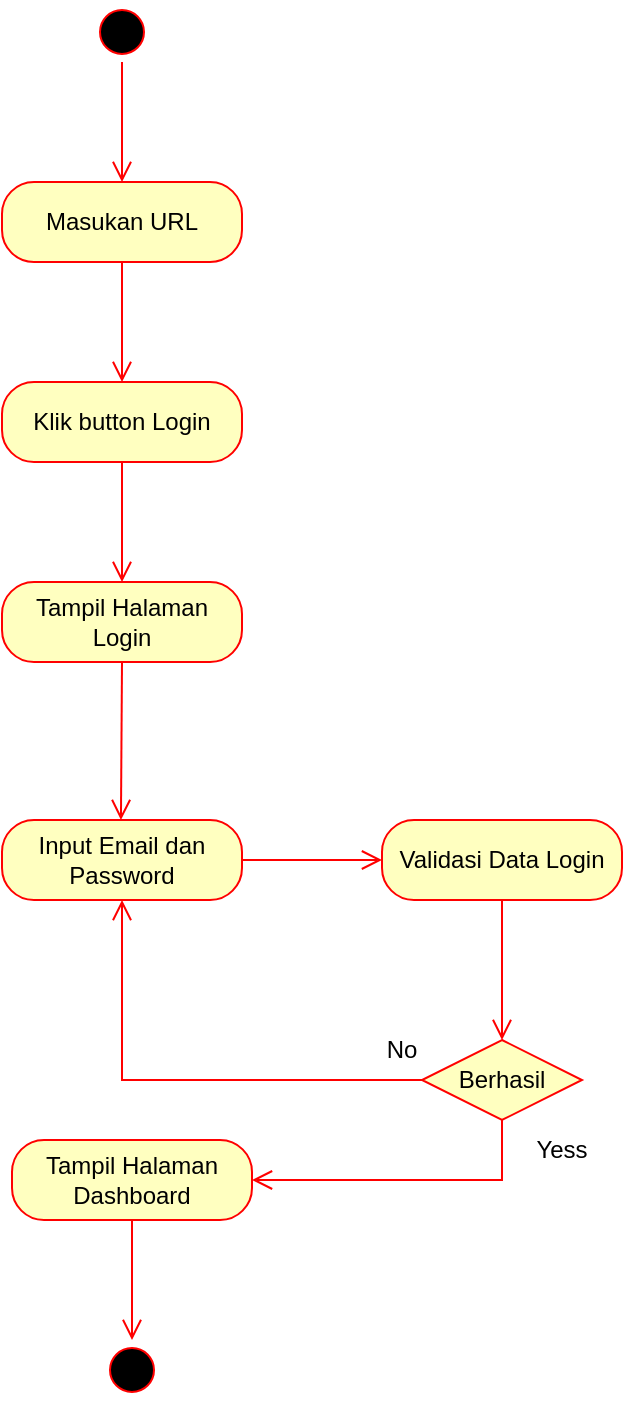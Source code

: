 <mxfile version="21.1.4" type="device">
  <diagram name="Halaman-1" id="2OSMxlwVVKr0ypu20bMP">
    <mxGraphModel dx="1358" dy="569" grid="1" gridSize="10" guides="1" tooltips="1" connect="1" arrows="1" fold="1" page="1" pageScale="1" pageWidth="827" pageHeight="1169" math="0" shadow="0">
      <root>
        <mxCell id="0" />
        <mxCell id="1" parent="0" />
        <mxCell id="wv0MpgCeXXsuMhvxBi-6-22" value="Masukan URL" style="rounded=1;whiteSpace=wrap;html=1;arcSize=40;fontColor=#000000;fillColor=#ffffc0;strokeColor=#ff0000;" vertex="1" parent="1">
          <mxGeometry x="490" y="120" width="120" height="40" as="geometry" />
        </mxCell>
        <mxCell id="wv0MpgCeXXsuMhvxBi-6-23" value="" style="edgeStyle=orthogonalEdgeStyle;html=1;verticalAlign=bottom;endArrow=open;endSize=8;strokeColor=#ff0000;rounded=0;" edge="1" source="wv0MpgCeXXsuMhvxBi-6-22" parent="1">
          <mxGeometry relative="1" as="geometry">
            <mxPoint x="550" y="220" as="targetPoint" />
          </mxGeometry>
        </mxCell>
        <mxCell id="wv0MpgCeXXsuMhvxBi-6-24" value="Klik button Login" style="rounded=1;whiteSpace=wrap;html=1;arcSize=40;fontColor=#000000;fillColor=#ffffc0;strokeColor=#ff0000;" vertex="1" parent="1">
          <mxGeometry x="490" y="220" width="120" height="40" as="geometry" />
        </mxCell>
        <mxCell id="wv0MpgCeXXsuMhvxBi-6-25" value="" style="edgeStyle=orthogonalEdgeStyle;html=1;verticalAlign=bottom;endArrow=open;endSize=8;strokeColor=#ff0000;rounded=0;" edge="1" source="wv0MpgCeXXsuMhvxBi-6-24" parent="1">
          <mxGeometry relative="1" as="geometry">
            <mxPoint x="550" y="320" as="targetPoint" />
          </mxGeometry>
        </mxCell>
        <mxCell id="wv0MpgCeXXsuMhvxBi-6-26" value="Input Email dan Password" style="rounded=1;whiteSpace=wrap;html=1;arcSize=40;fontColor=#000000;fillColor=#ffffc0;strokeColor=#ff0000;" vertex="1" parent="1">
          <mxGeometry x="490" y="439" width="120" height="40" as="geometry" />
        </mxCell>
        <mxCell id="wv0MpgCeXXsuMhvxBi-6-28" value="Validasi Data Login" style="rounded=1;whiteSpace=wrap;html=1;arcSize=40;fontColor=#000000;fillColor=#ffffc0;strokeColor=#ff0000;" vertex="1" parent="1">
          <mxGeometry x="680" y="439" width="120" height="40" as="geometry" />
        </mxCell>
        <mxCell id="wv0MpgCeXXsuMhvxBi-6-31" value="Berhasil" style="rhombus;whiteSpace=wrap;html=1;fontColor=#000000;fillColor=#ffffc0;strokeColor=#ff0000;" vertex="1" parent="1">
          <mxGeometry x="700" y="549" width="80" height="40" as="geometry" />
        </mxCell>
        <mxCell id="wv0MpgCeXXsuMhvxBi-6-36" value="" style="ellipse;html=1;shape=startState;fillColor=#000000;strokeColor=#ff0000;" vertex="1" parent="1">
          <mxGeometry x="535" y="30" width="30" height="30" as="geometry" />
        </mxCell>
        <mxCell id="wv0MpgCeXXsuMhvxBi-6-37" value="" style="edgeStyle=orthogonalEdgeStyle;html=1;verticalAlign=bottom;endArrow=open;endSize=8;strokeColor=#ff0000;rounded=0;" edge="1" source="wv0MpgCeXXsuMhvxBi-6-36" parent="1">
          <mxGeometry relative="1" as="geometry">
            <mxPoint x="550" y="120" as="targetPoint" />
          </mxGeometry>
        </mxCell>
        <mxCell id="wv0MpgCeXXsuMhvxBi-6-40" value="" style="ellipse;html=1;shape=startState;fillColor=#000000;strokeColor=#ff0000;" vertex="1" parent="1">
          <mxGeometry x="540" y="699" width="30" height="30" as="geometry" />
        </mxCell>
        <mxCell id="wv0MpgCeXXsuMhvxBi-6-43" value="Tampil Halaman Dashboard" style="rounded=1;whiteSpace=wrap;html=1;arcSize=40;fontColor=#000000;fillColor=#ffffc0;strokeColor=#ff0000;" vertex="1" parent="1">
          <mxGeometry x="495" y="599" width="120" height="40" as="geometry" />
        </mxCell>
        <mxCell id="wv0MpgCeXXsuMhvxBi-6-44" value="" style="edgeStyle=orthogonalEdgeStyle;html=1;verticalAlign=bottom;endArrow=open;endSize=8;strokeColor=#ff0000;rounded=0;" edge="1" source="wv0MpgCeXXsuMhvxBi-6-43" parent="1">
          <mxGeometry relative="1" as="geometry">
            <mxPoint x="555" y="699" as="targetPoint" />
          </mxGeometry>
        </mxCell>
        <mxCell id="wv0MpgCeXXsuMhvxBi-6-45" value="" style="edgeStyle=orthogonalEdgeStyle;html=1;verticalAlign=bottom;endArrow=open;endSize=8;strokeColor=#ff0000;rounded=0;exitX=1;exitY=0.5;exitDx=0;exitDy=0;entryX=0;entryY=0.5;entryDx=0;entryDy=0;" edge="1" parent="1" source="wv0MpgCeXXsuMhvxBi-6-26" target="wv0MpgCeXXsuMhvxBi-6-28">
          <mxGeometry relative="1" as="geometry">
            <mxPoint x="560" y="449" as="targetPoint" />
            <mxPoint x="560" y="389" as="sourcePoint" />
          </mxGeometry>
        </mxCell>
        <mxCell id="wv0MpgCeXXsuMhvxBi-6-47" value="" style="edgeStyle=orthogonalEdgeStyle;html=1;verticalAlign=bottom;endArrow=open;endSize=8;strokeColor=#ff0000;rounded=0;exitX=0.5;exitY=1;exitDx=0;exitDy=0;entryX=0.5;entryY=0;entryDx=0;entryDy=0;" edge="1" parent="1" source="wv0MpgCeXXsuMhvxBi-6-28" target="wv0MpgCeXXsuMhvxBi-6-31">
          <mxGeometry relative="1" as="geometry">
            <mxPoint x="690" y="469" as="targetPoint" />
            <mxPoint x="620" y="469" as="sourcePoint" />
          </mxGeometry>
        </mxCell>
        <mxCell id="wv0MpgCeXXsuMhvxBi-6-49" value="" style="edgeStyle=orthogonalEdgeStyle;html=1;verticalAlign=bottom;endArrow=open;endSize=8;strokeColor=#ff0000;rounded=0;exitX=0.5;exitY=1;exitDx=0;exitDy=0;entryX=1;entryY=0.5;entryDx=0;entryDy=0;" edge="1" parent="1" source="wv0MpgCeXXsuMhvxBi-6-31" target="wv0MpgCeXXsuMhvxBi-6-43">
          <mxGeometry relative="1" as="geometry">
            <mxPoint x="760" y="618.47" as="targetPoint" />
            <mxPoint x="690" y="618.47" as="sourcePoint" />
          </mxGeometry>
        </mxCell>
        <mxCell id="wv0MpgCeXXsuMhvxBi-6-50" value="" style="edgeStyle=orthogonalEdgeStyle;html=1;verticalAlign=bottom;endArrow=open;endSize=8;strokeColor=#ff0000;rounded=0;exitX=0;exitY=0.5;exitDx=0;exitDy=0;entryX=0.5;entryY=1;entryDx=0;entryDy=0;" edge="1" parent="1" source="wv0MpgCeXXsuMhvxBi-6-31" target="wv0MpgCeXXsuMhvxBi-6-26">
          <mxGeometry relative="1" as="geometry">
            <mxPoint x="690" y="469" as="targetPoint" />
            <mxPoint x="620" y="469" as="sourcePoint" />
          </mxGeometry>
        </mxCell>
        <mxCell id="wv0MpgCeXXsuMhvxBi-6-51" value="No" style="text;html=1;strokeColor=none;fillColor=none;align=center;verticalAlign=middle;whiteSpace=wrap;rounded=0;" vertex="1" parent="1">
          <mxGeometry x="660" y="539" width="60" height="30" as="geometry" />
        </mxCell>
        <mxCell id="wv0MpgCeXXsuMhvxBi-6-52" value="Yess" style="text;html=1;strokeColor=none;fillColor=none;align=center;verticalAlign=middle;whiteSpace=wrap;rounded=0;" vertex="1" parent="1">
          <mxGeometry x="740" y="589" width="60" height="30" as="geometry" />
        </mxCell>
        <mxCell id="wv0MpgCeXXsuMhvxBi-6-53" value="Tampil Halaman Login" style="rounded=1;whiteSpace=wrap;html=1;arcSize=40;fontColor=#000000;fillColor=#ffffc0;strokeColor=#ff0000;" vertex="1" parent="1">
          <mxGeometry x="490" y="320" width="120" height="40" as="geometry" />
        </mxCell>
        <mxCell id="wv0MpgCeXXsuMhvxBi-6-54" value="" style="edgeStyle=orthogonalEdgeStyle;html=1;verticalAlign=bottom;endArrow=open;endSize=8;strokeColor=#ff0000;rounded=0;exitX=0.5;exitY=1;exitDx=0;exitDy=0;" edge="1" parent="1" source="wv0MpgCeXXsuMhvxBi-6-53">
          <mxGeometry relative="1" as="geometry">
            <mxPoint x="549.47" y="439" as="targetPoint" />
            <mxPoint x="549.47" y="379" as="sourcePoint" />
          </mxGeometry>
        </mxCell>
      </root>
    </mxGraphModel>
  </diagram>
</mxfile>
